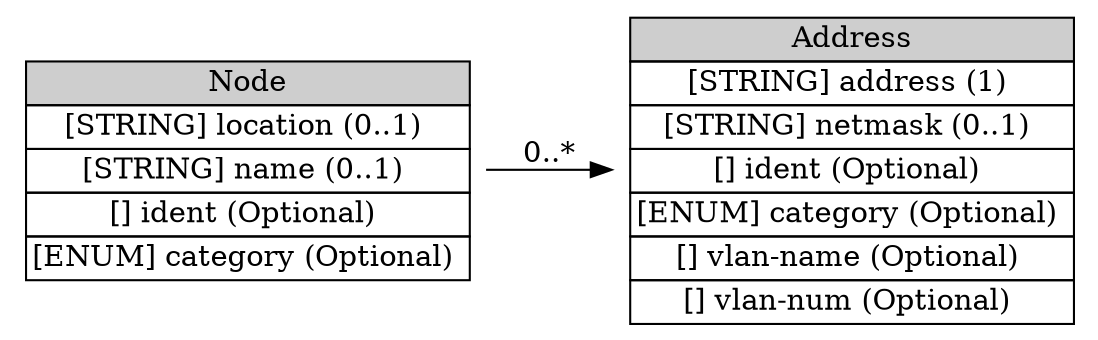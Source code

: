 digraph "Node" {
	graph [rankdir=LR];
	node [label="\N"];
	graph [bb="0,0,502,148"];
	"Node" [label=<<table BORDER="0" CELLBORDER="1" CELLSPACING="0"> <tr > <td BGCOLOR="#CECECE" HREF="#" TITLE="The Node class is used to identify hosts and other network devices (routers, switches, etc.). ">Node</td> </tr>" %<tr><td HREF="#" TITLE="The location of the equipment.">[STRING] location (0..1) </td></tr>%<tr><td HREF="#" TITLE="The name of the equipment.  This information MUST be provided if no Address information is given.">[STRING] name (0..1) </td></tr>%<tr><td HREF="#" TITLE="A unique identifier for the node; see Section 3.2.9.">[] ident (Optional) </td></tr>%<tr><td HREF="#" TITLE="The &quot;domain&quot; from which the name information was obtained, if relevant.  The permitted values for this attribute are shown in the table below.  The default value is &quot;unknown&quot;. (See also Section 10 for extensions to the table.)">[ENUM] category (Optional) </td></tr>%</table>>, shape=plaintext, pos="110,74", width="3.0278", height="1.5139"];
	Address [label=<<table BORDER="0" CELLBORDER="1" CELLSPACING="0"> <tr > <td BGCOLOR="#CECECE" HREF="#" TITLE="The Address class is used to represent network, hardware, and application addresses. ">Address</td> </tr>" %<tr><td HREF="#" TITLE="The address information.  The format of this data is governed by the category attribute.">[STRING] address (1) </td></tr>%<tr><td HREF="#" TITLE="The network mask for the address, if appropriate.">[STRING] netmask (0..1) </td></tr>%<tr><td HREF="#" TITLE="A unique identifier for the address; see Section 3.2.9.">[] ident (Optional) </td></tr>%<tr><td HREF="#" TITLE="The type of address represented.  The permitted values for this attribute are shown below.  The default value is &quot;unknown&quot;.  (See also Section 10.)">[ENUM] category (Optional) </td></tr>%<tr><td HREF="#" TITLE="The name of the Virtual LAN to which the address belongs.">[] vlan-name (Optional) </td></tr>%<tr><td HREF="#" TITLE="The number of the Virtual LAN to which the address belongs.">[] vlan-num (Optional) </td></tr>%</table>>, shape=plaintext, pos="392,74", width="3.0278", height="2.0694"];
	"Node" -> Address [label="0..*", pos="e,282.46,74 219.84,74 237.03,74 254.87,74 272.28,74", lp="251,82.5"];
}
